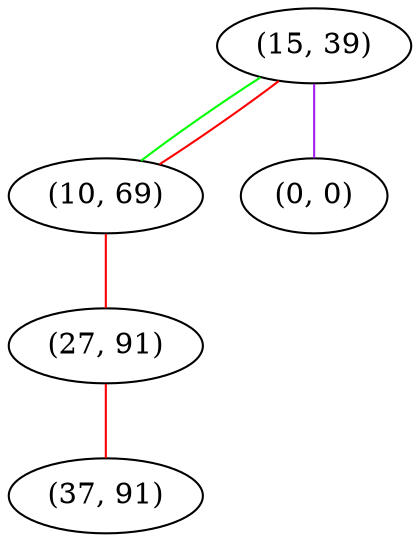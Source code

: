 graph "" {
"(15, 39)";
"(10, 69)";
"(0, 0)";
"(27, 91)";
"(37, 91)";
"(15, 39)" -- "(10, 69)"  [color=green, key=0, weight=2];
"(15, 39)" -- "(10, 69)"  [color=red, key=1, weight=1];
"(15, 39)" -- "(0, 0)"  [color=purple, key=0, weight=4];
"(10, 69)" -- "(27, 91)"  [color=red, key=0, weight=1];
"(27, 91)" -- "(37, 91)"  [color=red, key=0, weight=1];
}
